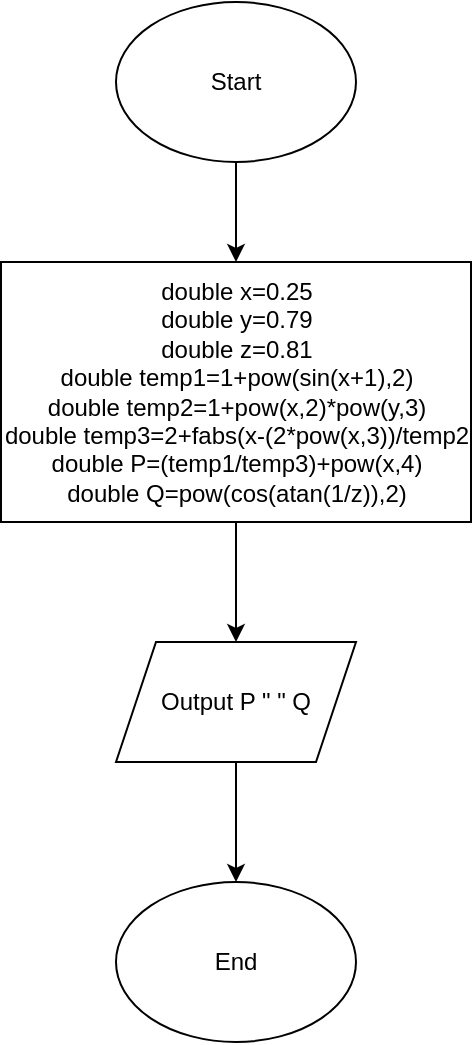 <mxfile version="24.7.17">
  <diagram name="Page-1" id="cG9y4fVmJfQftZletsTW">
    <mxGraphModel grid="1" page="1" gridSize="10" guides="1" tooltips="1" connect="1" arrows="1" fold="1" pageScale="1" pageWidth="850" pageHeight="1100" math="0" shadow="0">
      <root>
        <mxCell id="0" />
        <mxCell id="1" parent="0" />
        <mxCell id="yIFyaw4LvFVfjzWxjYLb-3" value="" style="edgeStyle=orthogonalEdgeStyle;rounded=0;orthogonalLoop=1;jettySize=auto;html=1;" edge="1" parent="1" source="yIFyaw4LvFVfjzWxjYLb-1" target="yIFyaw4LvFVfjzWxjYLb-2">
          <mxGeometry relative="1" as="geometry" />
        </mxCell>
        <mxCell id="yIFyaw4LvFVfjzWxjYLb-1" value="Start" style="ellipse;whiteSpace=wrap;html=1;" vertex="1" parent="1">
          <mxGeometry x="280" y="40" width="120" height="80" as="geometry" />
        </mxCell>
        <mxCell id="yIFyaw4LvFVfjzWxjYLb-5" value="" style="edgeStyle=orthogonalEdgeStyle;rounded=0;orthogonalLoop=1;jettySize=auto;html=1;" edge="1" parent="1" source="yIFyaw4LvFVfjzWxjYLb-2" target="yIFyaw4LvFVfjzWxjYLb-4">
          <mxGeometry relative="1" as="geometry" />
        </mxCell>
        <mxCell id="yIFyaw4LvFVfjzWxjYLb-2" value="&lt;div&gt;double x=0.25&lt;/div&gt;&lt;div&gt;double y=0.79&lt;/div&gt;&lt;div&gt;double z=0.81&lt;/div&gt;&lt;div&gt;double temp1=1+pow(sin(x+1),2)&lt;/div&gt;&lt;div&gt;double temp2=1+pow(x,2)*pow(y,3)&lt;/div&gt;&lt;div&gt;double temp3=2+fabs(x-(2*pow(x,3))/temp2&lt;/div&gt;&lt;div&gt;double P=(temp1/temp3)+pow(x,4)&lt;/div&gt;&lt;div&gt;double Q=pow(cos(atan(1/z)),2)&lt;br&gt;&lt;/div&gt;" style="rounded=0;whiteSpace=wrap;html=1;" vertex="1" parent="1">
          <mxGeometry x="222.5" y="170" width="235" height="130" as="geometry" />
        </mxCell>
        <mxCell id="yIFyaw4LvFVfjzWxjYLb-7" value="" style="edgeStyle=orthogonalEdgeStyle;rounded=0;orthogonalLoop=1;jettySize=auto;html=1;" edge="1" parent="1" source="yIFyaw4LvFVfjzWxjYLb-4" target="yIFyaw4LvFVfjzWxjYLb-6">
          <mxGeometry relative="1" as="geometry" />
        </mxCell>
        <mxCell id="yIFyaw4LvFVfjzWxjYLb-4" value="Output P &quot; &quot; Q" style="shape=parallelogram;perimeter=parallelogramPerimeter;whiteSpace=wrap;html=1;fixedSize=1;" vertex="1" parent="1">
          <mxGeometry x="280" y="360" width="120" height="60" as="geometry" />
        </mxCell>
        <mxCell id="yIFyaw4LvFVfjzWxjYLb-6" value="End" style="ellipse;whiteSpace=wrap;html=1;" vertex="1" parent="1">
          <mxGeometry x="280" y="480" width="120" height="80" as="geometry" />
        </mxCell>
      </root>
    </mxGraphModel>
  </diagram>
</mxfile>
